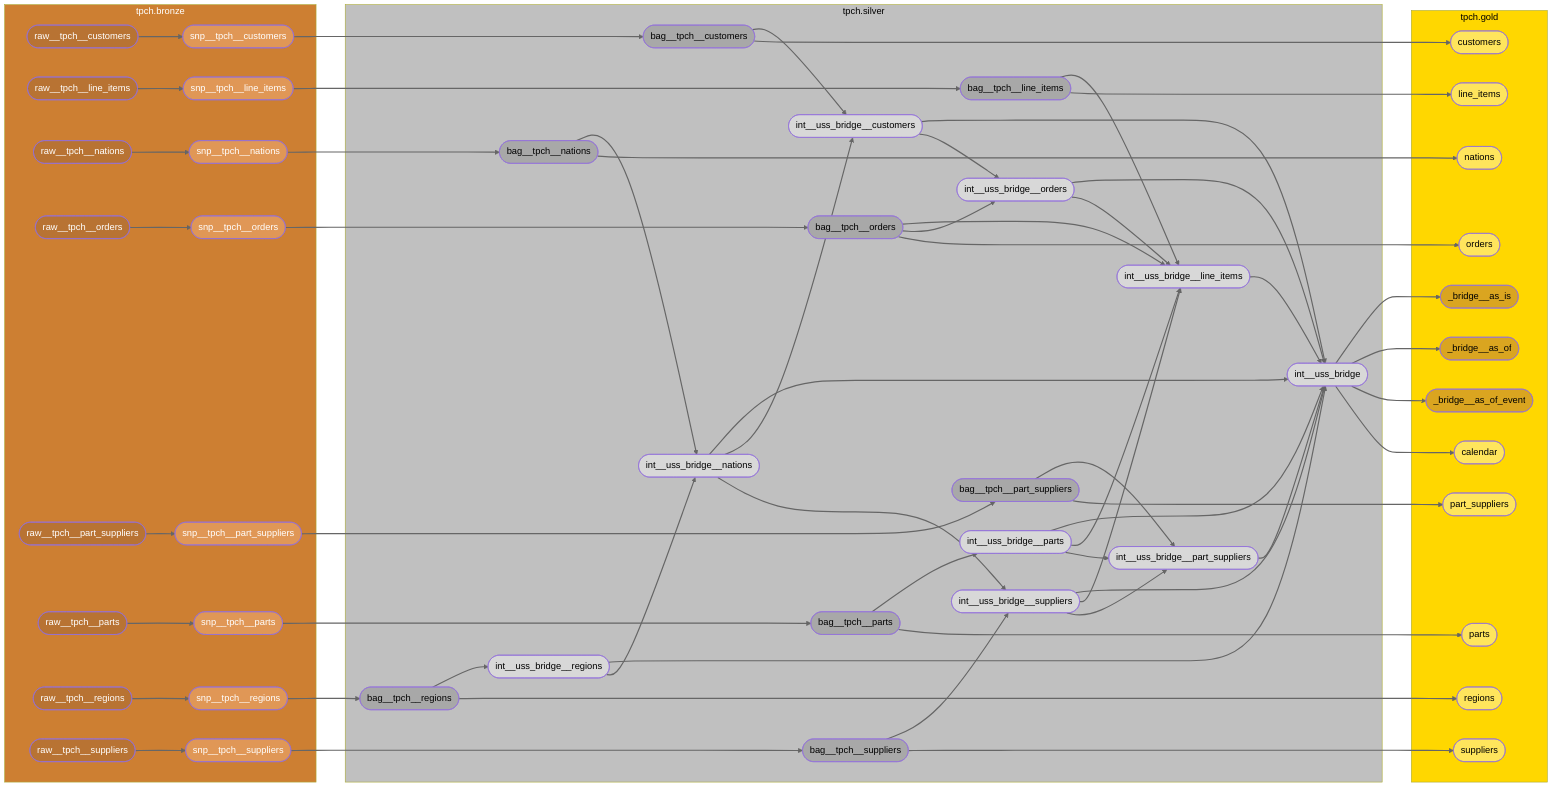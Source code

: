 flowchart LR
    subgraph tpch.bronze["tpch.bronze"]
        direction LR
        raw__tpch__customers(["raw__tpch__customers"])
        raw__tpch__line_items(["raw__tpch__line_items"])
        raw__tpch__nations(["raw__tpch__nations"])
        raw__tpch__orders(["raw__tpch__orders"])
        raw__tpch__part_suppliers(["raw__tpch__part_suppliers"])
        raw__tpch__parts(["raw__tpch__parts"])
        raw__tpch__regions(["raw__tpch__regions"])
        raw__tpch__suppliers(["raw__tpch__suppliers"])
        snp__tpch__customers(["snp__tpch__customers"])
        snp__tpch__line_items(["snp__tpch__line_items"])
        snp__tpch__nations(["snp__tpch__nations"])
        snp__tpch__orders(["snp__tpch__orders"])
        snp__tpch__part_suppliers(["snp__tpch__part_suppliers"])
        snp__tpch__parts(["snp__tpch__parts"])
        snp__tpch__regions(["snp__tpch__regions"])
        snp__tpch__suppliers(["snp__tpch__suppliers"])
    end

    subgraph tpch.silver["tpch.silver"]
        direction LR
        bag__tpch__customers(["bag__tpch__customers"])
        bag__tpch__line_items(["bag__tpch__line_items"])
        bag__tpch__nations(["bag__tpch__nations"])
        bag__tpch__orders(["bag__tpch__orders"])
        bag__tpch__part_suppliers(["bag__tpch__part_suppliers"])
        bag__tpch__parts(["bag__tpch__parts"])
        bag__tpch__regions(["bag__tpch__regions"])
        bag__tpch__suppliers(["bag__tpch__suppliers"])
        int__uss_bridge(["int__uss_bridge"])
        int__uss_bridge__customers(["int__uss_bridge__customers"])
        int__uss_bridge__line_items(["int__uss_bridge__line_items"])
        int__uss_bridge__nations(["int__uss_bridge__nations"])
        int__uss_bridge__orders(["int__uss_bridge__orders"])
        int__uss_bridge__part_suppliers(["int__uss_bridge__part_suppliers"])
        int__uss_bridge__parts(["int__uss_bridge__parts"])
        int__uss_bridge__regions(["int__uss_bridge__regions"])
        int__uss_bridge__suppliers(["int__uss_bridge__suppliers"])
    end

    subgraph tpch.gold["tpch.gold"]
        direction LR
        _bridge__as_is(["_bridge__as_is"])
        _bridge__as_of(["_bridge__as_of"])
        _bridge__as_of_event(["_bridge__as_of_event"])
        calendar(["calendar"])
        customers(["customers"])
        line_items(["line_items"])
        nations(["nations"])
        orders(["orders"])
        part_suppliers(["part_suppliers"])
        parts(["parts"])
        regions(["regions"])
        suppliers(["suppliers"])
    end

    %% tpch.bronze -> tpch.bronze
    raw__tpch__customers --> snp__tpch__customers
    raw__tpch__line_items --> snp__tpch__line_items
    raw__tpch__nations --> snp__tpch__nations
    raw__tpch__orders --> snp__tpch__orders
    raw__tpch__part_suppliers --> snp__tpch__part_suppliers
    raw__tpch__parts --> snp__tpch__parts
    raw__tpch__regions --> snp__tpch__regions
    raw__tpch__suppliers --> snp__tpch__suppliers

    %% tpch.bronze -> tpch.silver
    snp__tpch__customers --> bag__tpch__customers
    snp__tpch__line_items --> bag__tpch__line_items
    snp__tpch__nations --> bag__tpch__nations
    snp__tpch__orders --> bag__tpch__orders
    snp__tpch__part_suppliers --> bag__tpch__part_suppliers
    snp__tpch__parts --> bag__tpch__parts
    snp__tpch__regions --> bag__tpch__regions
    snp__tpch__suppliers --> bag__tpch__suppliers

    %% tpch.silver -> tpch.silver
    bag__tpch__customers --> int__uss_bridge__customers
    bag__tpch__line_items --> int__uss_bridge__line_items
    bag__tpch__nations --> int__uss_bridge__nations
    bag__tpch__orders --> int__uss_bridge__line_items
    bag__tpch__orders --> int__uss_bridge__orders
    bag__tpch__part_suppliers --> int__uss_bridge__part_suppliers
    bag__tpch__parts --> int__uss_bridge__parts
    bag__tpch__regions --> int__uss_bridge__regions
    bag__tpch__suppliers --> int__uss_bridge__suppliers
    int__uss_bridge__customers --> int__uss_bridge
    int__uss_bridge__customers --> int__uss_bridge__orders
    int__uss_bridge__line_items --> int__uss_bridge
    int__uss_bridge__nations --> int__uss_bridge
    int__uss_bridge__nations --> int__uss_bridge__customers
    int__uss_bridge__nations --> int__uss_bridge__suppliers
    int__uss_bridge__orders --> int__uss_bridge
    int__uss_bridge__orders --> int__uss_bridge__line_items
    int__uss_bridge__part_suppliers --> int__uss_bridge
    int__uss_bridge__parts --> int__uss_bridge
    int__uss_bridge__parts --> int__uss_bridge__line_items
    int__uss_bridge__parts --> int__uss_bridge__part_suppliers
    int__uss_bridge__regions --> int__uss_bridge
    int__uss_bridge__regions --> int__uss_bridge__nations
    int__uss_bridge__suppliers --> int__uss_bridge
    int__uss_bridge__suppliers --> int__uss_bridge__line_items
    int__uss_bridge__suppliers --> int__uss_bridge__part_suppliers

    %% tpch.silver -> tpch.gold
    bag__tpch__customers --> customers
    bag__tpch__line_items --> line_items
    bag__tpch__nations --> nations
    bag__tpch__orders --> orders
    bag__tpch__part_suppliers --> part_suppliers
    bag__tpch__parts --> parts
    bag__tpch__regions --> regions
    bag__tpch__suppliers --> suppliers
    int__uss_bridge --> _bridge__as_is
    int__uss_bridge --> _bridge__as_of
    int__uss_bridge --> _bridge__as_of_event
    int__uss_bridge --> calendar
    
    linkStyle default stroke:#666,stroke-width:2px

    %% Bronze shades
    classDef bronze_classic fill:#CD7F32,color:white
    classDef bronze_dark fill:#B87333,color:white
    classDef bronze_light fill:#E09756,color:white
    classDef bronze_antique fill:#966B47,color:white
    
    %% Silver shades
    classDef silver_classic fill:#C0C0C0,color:black
    classDef silver_dark fill:#A8A8A8,color:black
    classDef silver_light fill:#D8D8D8,color:black
    classDef silver_antique fill:#B4B4B4,color:black
    
    %% Gold shades
    classDef gold_classic fill:#FFD700,color:black
    classDef gold_dark fill:#DAA520,color:black
    classDef gold_light fill:#FFE55C,color:black
    classDef gold_antique fill:#CFB53B,color:black

    class tpch.bronze bronze_classic
    class raw__tpch__customers bronze_dark
    class raw__tpch__line_items bronze_dark
    class raw__tpch__nations bronze_dark
    class raw__tpch__orders bronze_dark
    class raw__tpch__part_suppliers bronze_dark
    class raw__tpch__parts bronze_dark
    class raw__tpch__regions bronze_dark
    class raw__tpch__suppliers bronze_dark
    
    class snp__tpch__customers bronze_light
    class snp__tpch__line_items bronze_light
    class snp__tpch__nations bronze_light
    class snp__tpch__orders bronze_light
    class snp__tpch__part_suppliers bronze_light
    class snp__tpch__parts bronze_light
    class snp__tpch__regions bronze_light
    class snp__tpch__suppliers bronze_light
    
    class tpch.silver silver_classic
    class bag__tpch__customers silver_dark
    class bag__tpch__line_items silver_dark
    class bag__tpch__nations silver_dark
    class bag__tpch__orders silver_dark
    class bag__tpch__part_suppliers silver_dark
    class bag__tpch__parts silver_dark
    class bag__tpch__regions silver_dark
    class bag__tpch__suppliers silver_dark
    
    class int__uss_bridge silver_light
    class int__uss_bridge__customers silver_light
    class int__uss_bridge__line_items silver_light
    class int__uss_bridge__nations silver_light
    class int__uss_bridge__orders silver_light
    class int__uss_bridge__part_suppliers silver_light
    class int__uss_bridge__parts silver_light
    class int__uss_bridge__regions silver_light
    class int__uss_bridge__suppliers silver_light
    
    class tpch.gold gold_classic
    class _bridge__as_is gold_dark
    class _bridge__as_of gold_dark
    class _bridge__as_of_event gold_dark
    
    class calendar gold_light
    class customers gold_light
    class line_items gold_light
    class nations gold_light
    class orders gold_light
    class part_suppliers gold_light
    class parts gold_light
    class regions gold_light
    class suppliers gold_light